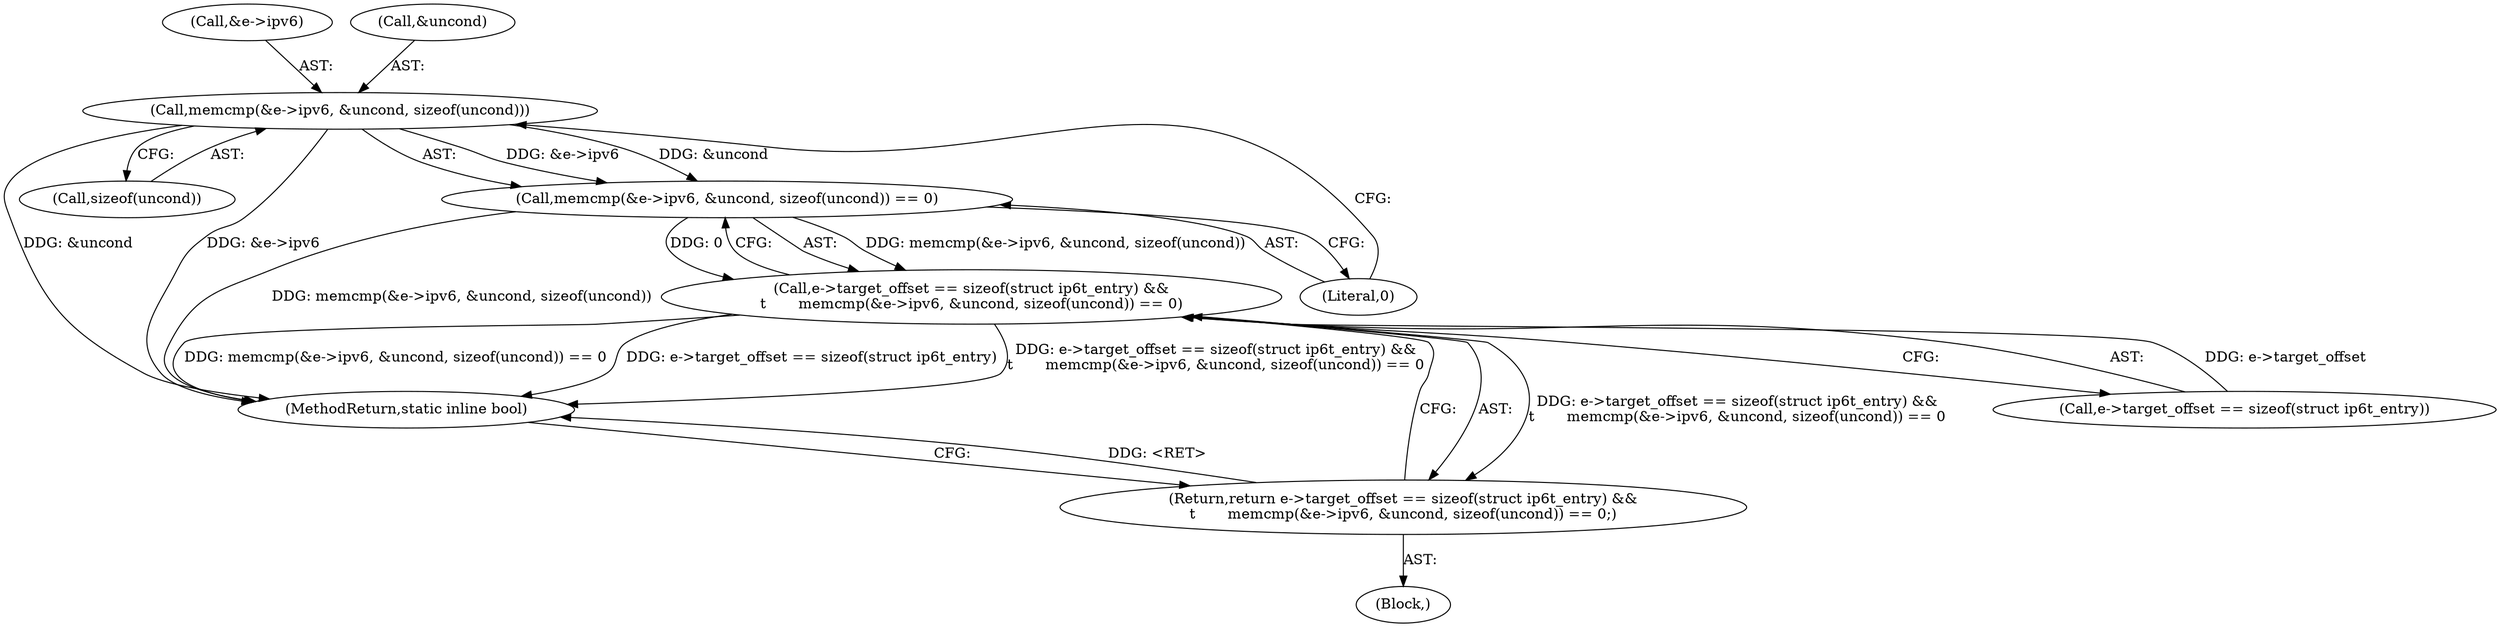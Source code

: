 digraph "0_linux_54d83fc74aa9ec72794373cb47432c5f7fb1a309_12@API" {
"1000113" [label="(Call,memcmp(&e->ipv6, &uncond, sizeof(uncond)))"];
"1000112" [label="(Call,memcmp(&e->ipv6, &uncond, sizeof(uncond)) == 0)"];
"1000105" [label="(Call,e->target_offset == sizeof(struct ip6t_entry) &&\n\t       memcmp(&e->ipv6, &uncond, sizeof(uncond)) == 0)"];
"1000104" [label="(Return,return e->target_offset == sizeof(struct ip6t_entry) &&\n\t       memcmp(&e->ipv6, &uncond, sizeof(uncond)) == 0;)"];
"1000104" [label="(Return,return e->target_offset == sizeof(struct ip6t_entry) &&\n\t       memcmp(&e->ipv6, &uncond, sizeof(uncond)) == 0;)"];
"1000114" [label="(Call,&e->ipv6)"];
"1000112" [label="(Call,memcmp(&e->ipv6, &uncond, sizeof(uncond)) == 0)"];
"1000105" [label="(Call,e->target_offset == sizeof(struct ip6t_entry) &&\n\t       memcmp(&e->ipv6, &uncond, sizeof(uncond)) == 0)"];
"1000113" [label="(Call,memcmp(&e->ipv6, &uncond, sizeof(uncond)))"];
"1000120" [label="(Call,sizeof(uncond))"];
"1000122" [label="(Literal,0)"];
"1000106" [label="(Call,e->target_offset == sizeof(struct ip6t_entry))"];
"1000102" [label="(Block,)"];
"1000118" [label="(Call,&uncond)"];
"1000123" [label="(MethodReturn,static inline bool)"];
"1000113" -> "1000112"  [label="AST: "];
"1000113" -> "1000120"  [label="CFG: "];
"1000114" -> "1000113"  [label="AST: "];
"1000118" -> "1000113"  [label="AST: "];
"1000120" -> "1000113"  [label="AST: "];
"1000122" -> "1000113"  [label="CFG: "];
"1000113" -> "1000123"  [label="DDG: &e->ipv6"];
"1000113" -> "1000123"  [label="DDG: &uncond"];
"1000113" -> "1000112"  [label="DDG: &e->ipv6"];
"1000113" -> "1000112"  [label="DDG: &uncond"];
"1000112" -> "1000105"  [label="AST: "];
"1000112" -> "1000122"  [label="CFG: "];
"1000122" -> "1000112"  [label="AST: "];
"1000105" -> "1000112"  [label="CFG: "];
"1000112" -> "1000123"  [label="DDG: memcmp(&e->ipv6, &uncond, sizeof(uncond))"];
"1000112" -> "1000105"  [label="DDG: memcmp(&e->ipv6, &uncond, sizeof(uncond))"];
"1000112" -> "1000105"  [label="DDG: 0"];
"1000105" -> "1000104"  [label="AST: "];
"1000105" -> "1000106"  [label="CFG: "];
"1000106" -> "1000105"  [label="AST: "];
"1000104" -> "1000105"  [label="CFG: "];
"1000105" -> "1000123"  [label="DDG: e->target_offset == sizeof(struct ip6t_entry) &&\n\t       memcmp(&e->ipv6, &uncond, sizeof(uncond)) == 0"];
"1000105" -> "1000123"  [label="DDG: memcmp(&e->ipv6, &uncond, sizeof(uncond)) == 0"];
"1000105" -> "1000123"  [label="DDG: e->target_offset == sizeof(struct ip6t_entry)"];
"1000105" -> "1000104"  [label="DDG: e->target_offset == sizeof(struct ip6t_entry) &&\n\t       memcmp(&e->ipv6, &uncond, sizeof(uncond)) == 0"];
"1000106" -> "1000105"  [label="DDG: e->target_offset"];
"1000104" -> "1000102"  [label="AST: "];
"1000123" -> "1000104"  [label="CFG: "];
"1000104" -> "1000123"  [label="DDG: <RET>"];
}
